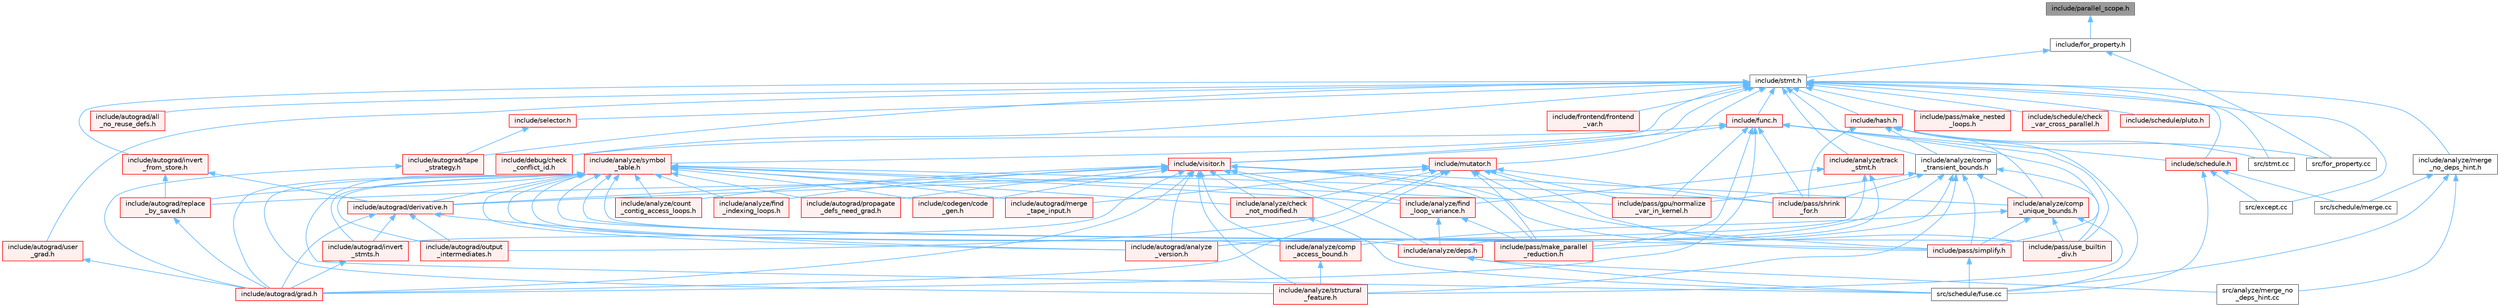 digraph "include/parallel_scope.h"
{
 // LATEX_PDF_SIZE
  bgcolor="transparent";
  edge [fontname=Helvetica,fontsize=10,labelfontname=Helvetica,labelfontsize=10];
  node [fontname=Helvetica,fontsize=10,shape=box,height=0.2,width=0.4];
  Node1 [label="include/parallel_scope.h",height=0.2,width=0.4,color="gray40", fillcolor="grey60", style="filled", fontcolor="black",tooltip=" "];
  Node1 -> Node2 [dir="back",color="steelblue1",style="solid"];
  Node2 [label="include/for_property.h",height=0.2,width=0.4,color="grey40", fillcolor="white", style="filled",URL="$for__property_8h.html",tooltip=" "];
  Node2 -> Node3 [dir="back",color="steelblue1",style="solid"];
  Node3 [label="include/stmt.h",height=0.2,width=0.4,color="grey40", fillcolor="white", style="filled",URL="$stmt_8h.html",tooltip=" "];
  Node3 -> Node4 [dir="back",color="steelblue1",style="solid"];
  Node4 [label="include/analyze/comp\l_transient_bounds.h",height=0.2,width=0.4,color="grey40", fillcolor="white", style="filled",URL="$comp__transient__bounds_8h.html",tooltip=" "];
  Node4 -> Node5 [dir="back",color="steelblue1",style="solid"];
  Node5 [label="include/analyze/comp\l_unique_bounds.h",height=0.2,width=0.4,color="red", fillcolor="#FFF0F0", style="filled",URL="$comp__unique__bounds_8h.html",tooltip=" "];
  Node5 -> Node6 [dir="back",color="steelblue1",style="solid"];
  Node6 [label="include/analyze/comp\l_access_bound.h",height=0.2,width=0.4,color="red", fillcolor="#FFF0F0", style="filled",URL="$comp__access__bound_8h.html",tooltip=" "];
  Node6 -> Node7 [dir="back",color="steelblue1",style="solid"];
  Node7 [label="include/analyze/structural\l_feature.h",height=0.2,width=0.4,color="red", fillcolor="#FFF0F0", style="filled",URL="$structural__feature_8h.html",tooltip=" "];
  Node5 -> Node7 [dir="back",color="steelblue1",style="solid"];
  Node5 -> Node17 [dir="back",color="steelblue1",style="solid"];
  Node17 [label="include/pass/simplify.h",height=0.2,width=0.4,color="red", fillcolor="#FFF0F0", style="filled",URL="$simplify_8h.html",tooltip=" "];
  Node17 -> Node14 [dir="back",color="steelblue1",style="solid"];
  Node14 [label="src/schedule/fuse.cc",height=0.2,width=0.4,color="grey40", fillcolor="white", style="filled",URL="$fuse_8cc.html",tooltip=" "];
  Node5 -> Node38 [dir="back",color="steelblue1",style="solid"];
  Node38 [label="include/pass/use_builtin\l_div.h",height=0.2,width=0.4,color="red", fillcolor="#FFF0F0", style="filled",URL="$use__builtin__div_8h.html",tooltip=" "];
  Node4 -> Node7 [dir="back",color="steelblue1",style="solid"];
  Node4 -> Node42 [dir="back",color="steelblue1",style="solid"];
  Node42 [label="include/autograd/analyze\l_version.h",height=0.2,width=0.4,color="red", fillcolor="#FFF0F0", style="filled",URL="$analyze__version_8h.html",tooltip=" "];
  Node4 -> Node44 [dir="back",color="steelblue1",style="solid"];
  Node44 [label="include/pass/gpu/normalize\l_var_in_kernel.h",height=0.2,width=0.4,color="red", fillcolor="#FFF0F0", style="filled",URL="$normalize__var__in__kernel_8h.html",tooltip=" "];
  Node4 -> Node45 [dir="back",color="steelblue1",style="solid"];
  Node45 [label="include/pass/make_parallel\l_reduction.h",height=0.2,width=0.4,color="red", fillcolor="#FFF0F0", style="filled",URL="$make__parallel__reduction_8h.html",tooltip=" "];
  Node4 -> Node46 [dir="back",color="steelblue1",style="solid"];
  Node46 [label="include/pass/shrink\l_for.h",height=0.2,width=0.4,color="red", fillcolor="#FFF0F0", style="filled",URL="$shrink__for_8h.html",tooltip=" "];
  Node4 -> Node17 [dir="back",color="steelblue1",style="solid"];
  Node4 -> Node38 [dir="back",color="steelblue1",style="solid"];
  Node3 -> Node48 [dir="back",color="steelblue1",style="solid"];
  Node48 [label="include/analyze/merge\l_no_deps_hint.h",height=0.2,width=0.4,color="grey40", fillcolor="white", style="filled",URL="$merge__no__deps__hint_8h.html",tooltip=" "];
  Node48 -> Node49 [dir="back",color="steelblue1",style="solid"];
  Node49 [label="src/analyze/merge_no\l_deps_hint.cc",height=0.2,width=0.4,color="grey40", fillcolor="white", style="filled",URL="$merge__no__deps__hint_8cc.html",tooltip=" "];
  Node48 -> Node14 [dir="back",color="steelblue1",style="solid"];
  Node48 -> Node50 [dir="back",color="steelblue1",style="solid"];
  Node50 [label="src/schedule/merge.cc",height=0.2,width=0.4,color="grey40", fillcolor="white", style="filled",URL="$merge_8cc.html",tooltip=" "];
  Node3 -> Node51 [dir="back",color="steelblue1",style="solid"];
  Node51 [label="include/analyze/symbol\l_table.h",height=0.2,width=0.4,color="red", fillcolor="#FFF0F0", style="filled",URL="$symbol__table_8h.html",tooltip=" "];
  Node51 -> Node52 [dir="back",color="steelblue1",style="solid"];
  Node52 [label="include/analyze/check\l_not_modified.h",height=0.2,width=0.4,color="red", fillcolor="#FFF0F0", style="filled",URL="$check__not__modified_8h.html",tooltip=" "];
  Node52 -> Node14 [dir="back",color="steelblue1",style="solid"];
  Node51 -> Node6 [dir="back",color="steelblue1",style="solid"];
  Node51 -> Node57 [dir="back",color="steelblue1",style="solid"];
  Node57 [label="include/analyze/count\l_contig_access_loops.h",height=0.2,width=0.4,color="red", fillcolor="#FFF0F0", style="filled",URL="$count__contig__access__loops_8h.html",tooltip=" "];
  Node51 -> Node59 [dir="back",color="steelblue1",style="solid"];
  Node59 [label="include/analyze/deps.h",height=0.2,width=0.4,color="red", fillcolor="#FFF0F0", style="filled",URL="$deps_8h.html",tooltip=" "];
  Node59 -> Node49 [dir="back",color="steelblue1",style="solid"];
  Node59 -> Node14 [dir="back",color="steelblue1",style="solid"];
  Node51 -> Node77 [dir="back",color="steelblue1",style="solid"];
  Node77 [label="include/analyze/find\l_indexing_loops.h",height=0.2,width=0.4,color="red", fillcolor="#FFF0F0", style="filled",URL="$find__indexing__loops_8h.html",tooltip=" "];
  Node51 -> Node80 [dir="back",color="steelblue1",style="solid"];
  Node80 [label="include/analyze/find\l_loop_variance.h",height=0.2,width=0.4,color="red", fillcolor="#FFF0F0", style="filled",URL="$find__loop__variance_8h.html",tooltip=" "];
  Node80 -> Node59 [dir="back",color="steelblue1",style="solid"];
  Node80 -> Node45 [dir="back",color="steelblue1",style="solid"];
  Node51 -> Node7 [dir="back",color="steelblue1",style="solid"];
  Node51 -> Node42 [dir="back",color="steelblue1",style="solid"];
  Node51 -> Node86 [dir="back",color="steelblue1",style="solid"];
  Node86 [label="include/autograd/derivative.h",height=0.2,width=0.4,color="red", fillcolor="#FFF0F0", style="filled",URL="$derivative_8h.html",tooltip=" "];
  Node86 -> Node42 [dir="back",color="steelblue1",style="solid"];
  Node86 -> Node88 [dir="back",color="steelblue1",style="solid"];
  Node88 [label="include/autograd/grad.h",height=0.2,width=0.4,color="red", fillcolor="#FFF0F0", style="filled",URL="$grad_8h.html",tooltip=" "];
  Node86 -> Node89 [dir="back",color="steelblue1",style="solid"];
  Node89 [label="include/autograd/invert\l_stmts.h",height=0.2,width=0.4,color="red", fillcolor="#FFF0F0", style="filled",URL="$invert__stmts_8h.html",tooltip=" "];
  Node89 -> Node88 [dir="back",color="steelblue1",style="solid"];
  Node86 -> Node90 [dir="back",color="steelblue1",style="solid"];
  Node90 [label="include/autograd/output\l_intermediates.h",height=0.2,width=0.4,color="red", fillcolor="#FFF0F0", style="filled",URL="$output__intermediates_8h.html",tooltip=" "];
  Node51 -> Node88 [dir="back",color="steelblue1",style="solid"];
  Node51 -> Node89 [dir="back",color="steelblue1",style="solid"];
  Node51 -> Node92 [dir="back",color="steelblue1",style="solid"];
  Node92 [label="include/autograd/merge\l_tape_input.h",height=0.2,width=0.4,color="red", fillcolor="#FFF0F0", style="filled",URL="$merge__tape__input_8h.html",tooltip=" "];
  Node51 -> Node90 [dir="back",color="steelblue1",style="solid"];
  Node51 -> Node94 [dir="back",color="steelblue1",style="solid"];
  Node94 [label="include/autograd/propagate\l_defs_need_grad.h",height=0.2,width=0.4,color="red", fillcolor="#FFF0F0", style="filled",URL="$propagate__defs__need__grad_8h.html",tooltip=" "];
  Node51 -> Node96 [dir="back",color="steelblue1",style="solid"];
  Node96 [label="include/autograd/replace\l_by_saved.h",height=0.2,width=0.4,color="red", fillcolor="#FFF0F0", style="filled",URL="$replace__by__saved_8h.html",tooltip=" "];
  Node96 -> Node88 [dir="back",color="steelblue1",style="solid"];
  Node51 -> Node98 [dir="back",color="steelblue1",style="solid"];
  Node98 [label="include/codegen/code\l_gen.h",height=0.2,width=0.4,color="red", fillcolor="#FFF0F0", style="filled",URL="$include_2codegen_2code__gen_8h.html",tooltip=" "];
  Node51 -> Node44 [dir="back",color="steelblue1",style="solid"];
  Node51 -> Node45 [dir="back",color="steelblue1",style="solid"];
  Node51 -> Node46 [dir="back",color="steelblue1",style="solid"];
  Node51 -> Node17 [dir="back",color="steelblue1",style="solid"];
  Node51 -> Node38 [dir="back",color="steelblue1",style="solid"];
  Node51 -> Node14 [dir="back",color="steelblue1",style="solid"];
  Node3 -> Node147 [dir="back",color="steelblue1",style="solid"];
  Node147 [label="include/analyze/track\l_stmt.h",height=0.2,width=0.4,color="red", fillcolor="#FFF0F0", style="filled",URL="$track__stmt_8h.html",tooltip=" "];
  Node147 -> Node59 [dir="back",color="steelblue1",style="solid"];
  Node147 -> Node80 [dir="back",color="steelblue1",style="solid"];
  Node147 -> Node42 [dir="back",color="steelblue1",style="solid"];
  Node3 -> Node149 [dir="back",color="steelblue1",style="solid"];
  Node149 [label="include/autograd/all\l_no_reuse_defs.h",height=0.2,width=0.4,color="red", fillcolor="#FFF0F0", style="filled",URL="$all__no__reuse__defs_8h.html",tooltip=" "];
  Node3 -> Node151 [dir="back",color="steelblue1",style="solid"];
  Node151 [label="include/autograd/invert\l_from_store.h",height=0.2,width=0.4,color="red", fillcolor="#FFF0F0", style="filled",URL="$invert__from__store_8h.html",tooltip=" "];
  Node151 -> Node86 [dir="back",color="steelblue1",style="solid"];
  Node151 -> Node96 [dir="back",color="steelblue1",style="solid"];
  Node3 -> Node153 [dir="back",color="steelblue1",style="solid"];
  Node153 [label="include/autograd/tape\l_strategy.h",height=0.2,width=0.4,color="red", fillcolor="#FFF0F0", style="filled",URL="$tape__strategy_8h.html",tooltip=" "];
  Node153 -> Node88 [dir="back",color="steelblue1",style="solid"];
  Node3 -> Node154 [dir="back",color="steelblue1",style="solid"];
  Node154 [label="include/autograd/user\l_grad.h",height=0.2,width=0.4,color="red", fillcolor="#FFF0F0", style="filled",URL="$user__grad_8h.html",tooltip=" "];
  Node154 -> Node88 [dir="back",color="steelblue1",style="solid"];
  Node3 -> Node156 [dir="back",color="steelblue1",style="solid"];
  Node156 [label="include/debug/check\l_conflict_id.h",height=0.2,width=0.4,color="red", fillcolor="#FFF0F0", style="filled",URL="$check__conflict__id_8h.html",tooltip=" "];
  Node3 -> Node158 [dir="back",color="steelblue1",style="solid"];
  Node158 [label="include/frontend/frontend\l_var.h",height=0.2,width=0.4,color="red", fillcolor="#FFF0F0", style="filled",URL="$frontend__var_8h.html",tooltip=" "];
  Node3 -> Node160 [dir="back",color="steelblue1",style="solid"];
  Node160 [label="include/func.h",height=0.2,width=0.4,color="red", fillcolor="#FFF0F0", style="filled",URL="$func_8h.html",tooltip=" "];
  Node160 -> Node88 [dir="back",color="steelblue1",style="solid"];
  Node160 -> Node156 [dir="back",color="steelblue1",style="solid"];
  Node160 -> Node44 [dir="back",color="steelblue1",style="solid"];
  Node160 -> Node45 [dir="back",color="steelblue1",style="solid"];
  Node160 -> Node46 [dir="back",color="steelblue1",style="solid"];
  Node160 -> Node17 [dir="back",color="steelblue1",style="solid"];
  Node160 -> Node38 [dir="back",color="steelblue1",style="solid"];
  Node160 -> Node130 [dir="back",color="steelblue1",style="solid"];
  Node130 [label="include/schedule.h",height=0.2,width=0.4,color="red", fillcolor="#FFF0F0", style="filled",URL="$schedule_8h.html",tooltip=" "];
  Node130 -> Node131 [dir="back",color="steelblue1",style="solid"];
  Node131 [label="src/except.cc",height=0.2,width=0.4,color="grey40", fillcolor="white", style="filled",URL="$except_8cc.html",tooltip=" "];
  Node130 -> Node14 [dir="back",color="steelblue1",style="solid"];
  Node130 -> Node50 [dir="back",color="steelblue1",style="solid"];
  Node160 -> Node194 [dir="back",color="steelblue1",style="solid"];
  Node194 [label="include/visitor.h",height=0.2,width=0.4,color="red", fillcolor="#FFF0F0", style="filled",URL="$visitor_8h.html",tooltip=" "];
  Node194 -> Node52 [dir="back",color="steelblue1",style="solid"];
  Node194 -> Node6 [dir="back",color="steelblue1",style="solid"];
  Node194 -> Node5 [dir="back",color="steelblue1",style="solid"];
  Node194 -> Node57 [dir="back",color="steelblue1",style="solid"];
  Node194 -> Node59 [dir="back",color="steelblue1",style="solid"];
  Node194 -> Node77 [dir="back",color="steelblue1",style="solid"];
  Node194 -> Node80 [dir="back",color="steelblue1",style="solid"];
  Node194 -> Node7 [dir="back",color="steelblue1",style="solid"];
  Node194 -> Node42 [dir="back",color="steelblue1",style="solid"];
  Node194 -> Node86 [dir="back",color="steelblue1",style="solid"];
  Node194 -> Node88 [dir="back",color="steelblue1",style="solid"];
  Node194 -> Node89 [dir="back",color="steelblue1",style="solid"];
  Node194 -> Node94 [dir="back",color="steelblue1",style="solid"];
  Node194 -> Node98 [dir="back",color="steelblue1",style="solid"];
  Node194 -> Node45 [dir="back",color="steelblue1",style="solid"];
  Node194 -> Node17 [dir="back",color="steelblue1",style="solid"];
  Node3 -> Node205 [dir="back",color="steelblue1",style="solid"];
  Node205 [label="include/hash.h",height=0.2,width=0.4,color="red", fillcolor="#FFF0F0", style="filled",URL="$hash_8h.html",tooltip=" "];
  Node205 -> Node4 [dir="back",color="steelblue1",style="solid"];
  Node205 -> Node5 [dir="back",color="steelblue1",style="solid"];
  Node205 -> Node46 [dir="back",color="steelblue1",style="solid"];
  Node205 -> Node212 [dir="back",color="steelblue1",style="solid"];
  Node212 [label="src/for_property.cc",height=0.2,width=0.4,color="grey40", fillcolor="white", style="filled",URL="$for__property_8cc.html",tooltip=" "];
  Node205 -> Node14 [dir="back",color="steelblue1",style="solid"];
  Node205 -> Node216 [dir="back",color="steelblue1",style="solid"];
  Node216 [label="src/stmt.cc",height=0.2,width=0.4,color="grey40", fillcolor="white", style="filled",URL="$stmt_8cc.html",tooltip=" "];
  Node3 -> Node219 [dir="back",color="steelblue1",style="solid"];
  Node219 [label="include/mutator.h",height=0.2,width=0.4,color="red", fillcolor="#FFF0F0", style="filled",URL="$mutator_8h.html",tooltip=" "];
  Node219 -> Node52 [dir="back",color="steelblue1",style="solid"];
  Node219 -> Node86 [dir="back",color="steelblue1",style="solid"];
  Node219 -> Node88 [dir="back",color="steelblue1",style="solid"];
  Node219 -> Node92 [dir="back",color="steelblue1",style="solid"];
  Node219 -> Node90 [dir="back",color="steelblue1",style="solid"];
  Node219 -> Node96 [dir="back",color="steelblue1",style="solid"];
  Node219 -> Node44 [dir="back",color="steelblue1",style="solid"];
  Node219 -> Node45 [dir="back",color="steelblue1",style="solid"];
  Node219 -> Node46 [dir="back",color="steelblue1",style="solid"];
  Node219 -> Node17 [dir="back",color="steelblue1",style="solid"];
  Node219 -> Node38 [dir="back",color="steelblue1",style="solid"];
  Node3 -> Node237 [dir="back",color="steelblue1",style="solid"];
  Node237 [label="include/pass/make_nested\l_loops.h",height=0.2,width=0.4,color="red", fillcolor="#FFF0F0", style="filled",URL="$make__nested__loops_8h.html",tooltip=" "];
  Node3 -> Node130 [dir="back",color="steelblue1",style="solid"];
  Node3 -> Node238 [dir="back",color="steelblue1",style="solid"];
  Node238 [label="include/schedule/check\l_var_cross_parallel.h",height=0.2,width=0.4,color="red", fillcolor="#FFF0F0", style="filled",URL="$check__var__cross__parallel_8h.html",tooltip=" "];
  Node3 -> Node239 [dir="back",color="steelblue1",style="solid"];
  Node239 [label="include/schedule/pluto.h",height=0.2,width=0.4,color="red", fillcolor="#FFF0F0", style="filled",URL="$pluto_8h.html",tooltip=" "];
  Node3 -> Node240 [dir="back",color="steelblue1",style="solid"];
  Node240 [label="include/selector.h",height=0.2,width=0.4,color="red", fillcolor="#FFF0F0", style="filled",URL="$selector_8h.html",tooltip=" "];
  Node240 -> Node153 [dir="back",color="steelblue1",style="solid"];
  Node3 -> Node194 [dir="back",color="steelblue1",style="solid"];
  Node3 -> Node131 [dir="back",color="steelblue1",style="solid"];
  Node3 -> Node216 [dir="back",color="steelblue1",style="solid"];
  Node2 -> Node212 [dir="back",color="steelblue1",style="solid"];
}
